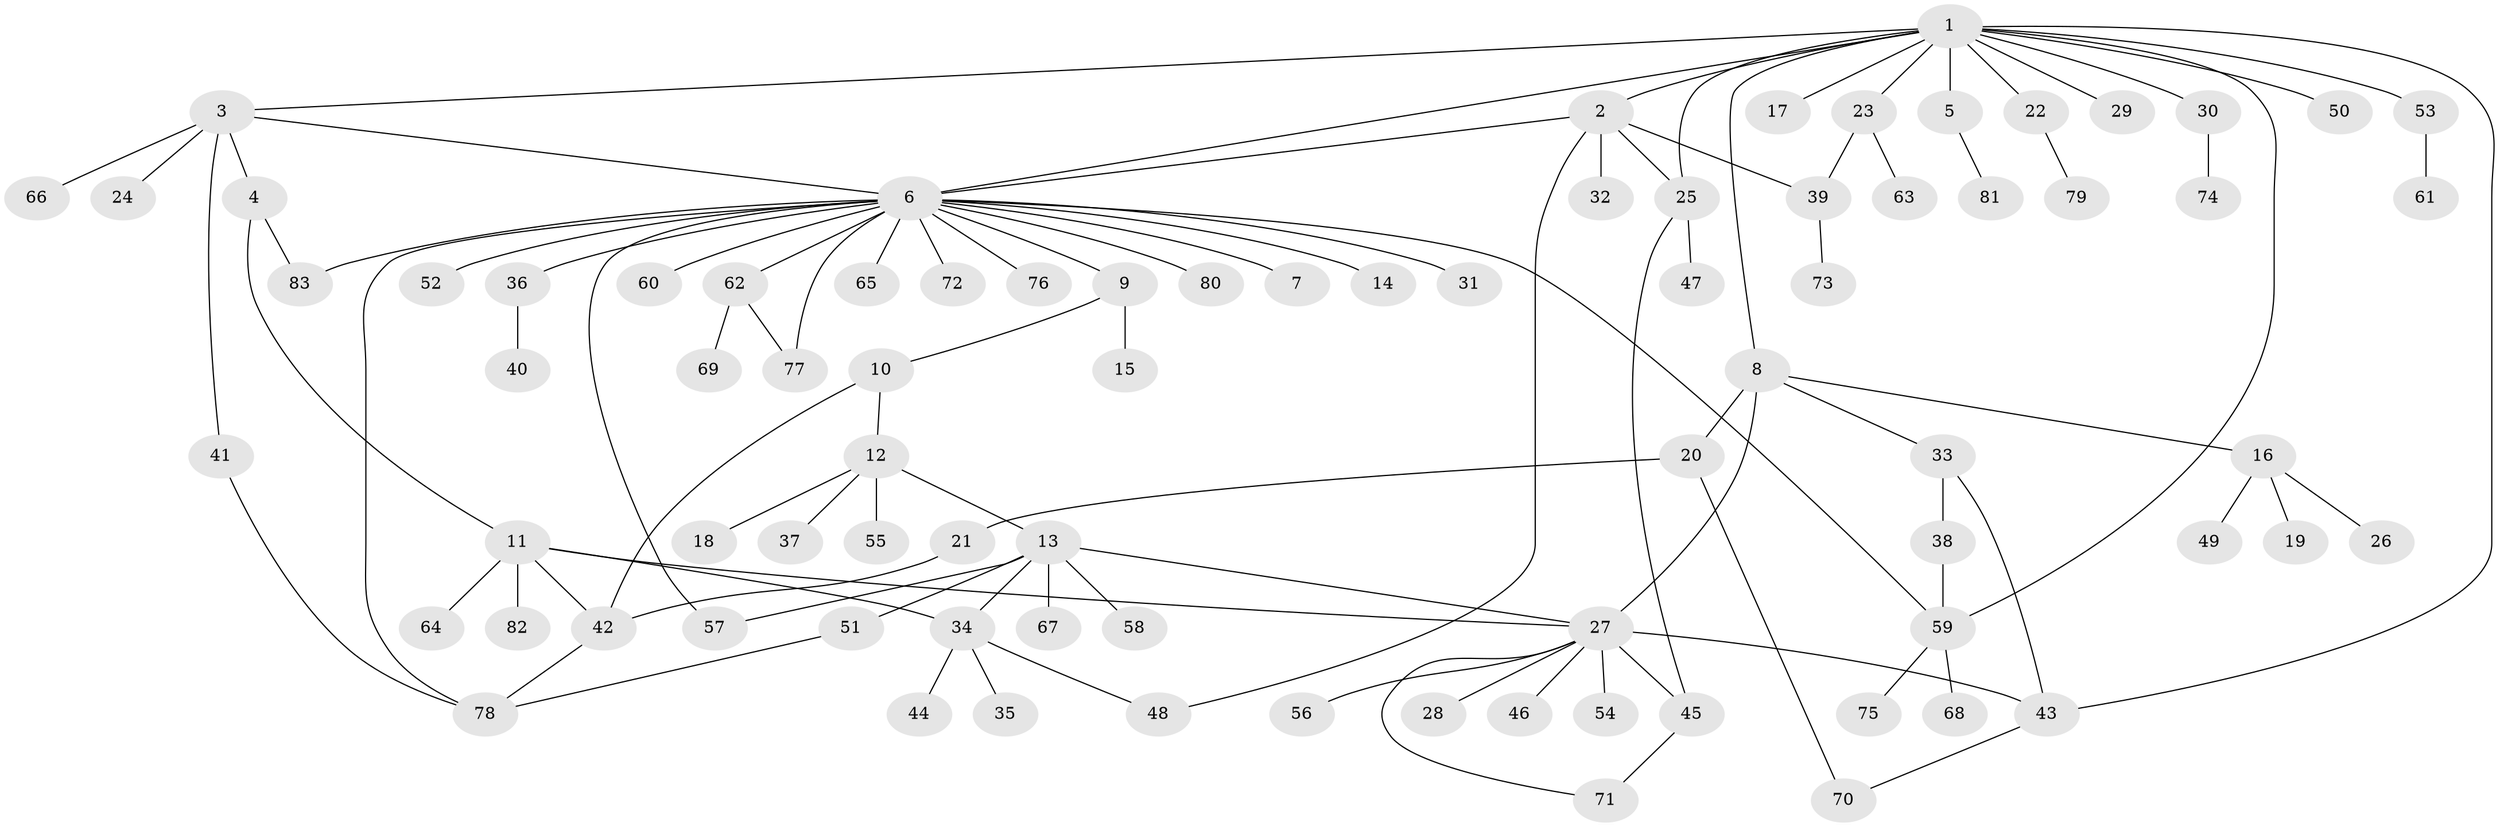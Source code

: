 // Generated by graph-tools (version 1.1) at 2025/11/02/27/25 16:11:13]
// undirected, 83 vertices, 105 edges
graph export_dot {
graph [start="1"]
  node [color=gray90,style=filled];
  1;
  2;
  3;
  4;
  5;
  6;
  7;
  8;
  9;
  10;
  11;
  12;
  13;
  14;
  15;
  16;
  17;
  18;
  19;
  20;
  21;
  22;
  23;
  24;
  25;
  26;
  27;
  28;
  29;
  30;
  31;
  32;
  33;
  34;
  35;
  36;
  37;
  38;
  39;
  40;
  41;
  42;
  43;
  44;
  45;
  46;
  47;
  48;
  49;
  50;
  51;
  52;
  53;
  54;
  55;
  56;
  57;
  58;
  59;
  60;
  61;
  62;
  63;
  64;
  65;
  66;
  67;
  68;
  69;
  70;
  71;
  72;
  73;
  74;
  75;
  76;
  77;
  78;
  79;
  80;
  81;
  82;
  83;
  1 -- 2;
  1 -- 3;
  1 -- 5;
  1 -- 6;
  1 -- 8;
  1 -- 17;
  1 -- 22;
  1 -- 23;
  1 -- 25;
  1 -- 29;
  1 -- 30;
  1 -- 43;
  1 -- 50;
  1 -- 53;
  1 -- 59;
  2 -- 6;
  2 -- 25;
  2 -- 32;
  2 -- 39;
  2 -- 48;
  3 -- 4;
  3 -- 6;
  3 -- 24;
  3 -- 41;
  3 -- 66;
  4 -- 11;
  4 -- 83;
  5 -- 81;
  6 -- 7;
  6 -- 9;
  6 -- 14;
  6 -- 31;
  6 -- 36;
  6 -- 52;
  6 -- 57;
  6 -- 59;
  6 -- 60;
  6 -- 62;
  6 -- 65;
  6 -- 72;
  6 -- 76;
  6 -- 77;
  6 -- 78;
  6 -- 80;
  6 -- 83;
  8 -- 16;
  8 -- 20;
  8 -- 27;
  8 -- 33;
  9 -- 10;
  9 -- 15;
  10 -- 12;
  10 -- 42;
  11 -- 27;
  11 -- 34;
  11 -- 42;
  11 -- 64;
  11 -- 82;
  12 -- 13;
  12 -- 18;
  12 -- 37;
  12 -- 55;
  13 -- 27;
  13 -- 34;
  13 -- 51;
  13 -- 57;
  13 -- 58;
  13 -- 67;
  16 -- 19;
  16 -- 26;
  16 -- 49;
  20 -- 21;
  20 -- 70;
  21 -- 42;
  22 -- 79;
  23 -- 39;
  23 -- 63;
  25 -- 45;
  25 -- 47;
  27 -- 28;
  27 -- 43;
  27 -- 45;
  27 -- 46;
  27 -- 54;
  27 -- 56;
  27 -- 71;
  30 -- 74;
  33 -- 38;
  33 -- 43;
  34 -- 35;
  34 -- 44;
  34 -- 48;
  36 -- 40;
  38 -- 59;
  39 -- 73;
  41 -- 78;
  42 -- 78;
  43 -- 70;
  45 -- 71;
  51 -- 78;
  53 -- 61;
  59 -- 68;
  59 -- 75;
  62 -- 69;
  62 -- 77;
}

